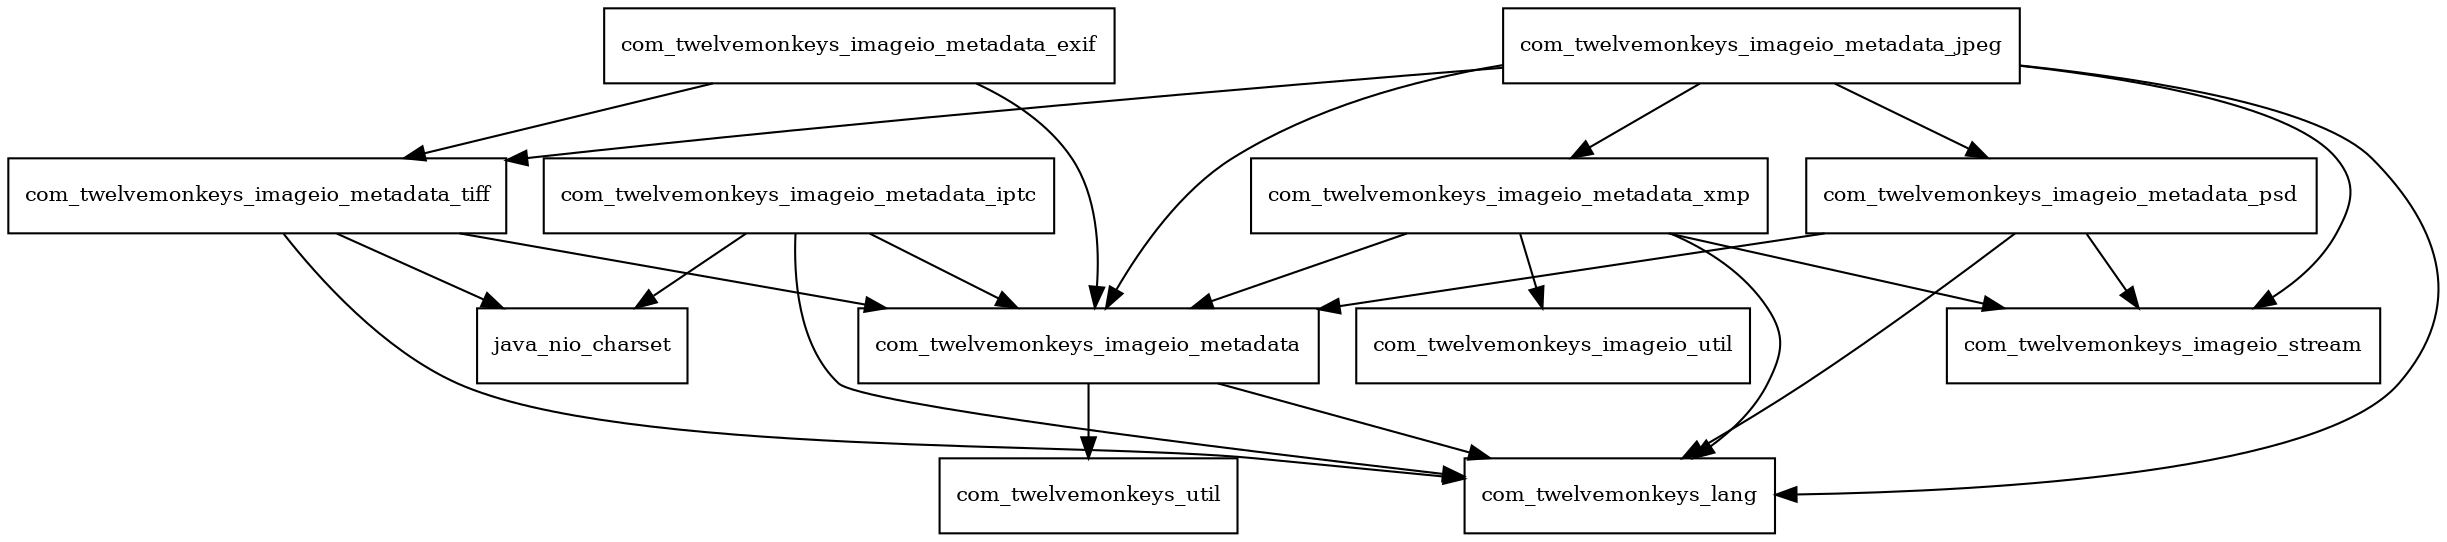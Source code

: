 digraph imageio_metadata_3_4_1_package_dependencies {
  node [shape = box, fontsize=10.0];
  com_twelvemonkeys_imageio_metadata -> com_twelvemonkeys_lang;
  com_twelvemonkeys_imageio_metadata -> com_twelvemonkeys_util;
  com_twelvemonkeys_imageio_metadata_exif -> com_twelvemonkeys_imageio_metadata;
  com_twelvemonkeys_imageio_metadata_exif -> com_twelvemonkeys_imageio_metadata_tiff;
  com_twelvemonkeys_imageio_metadata_iptc -> com_twelvemonkeys_imageio_metadata;
  com_twelvemonkeys_imageio_metadata_iptc -> com_twelvemonkeys_lang;
  com_twelvemonkeys_imageio_metadata_iptc -> java_nio_charset;
  com_twelvemonkeys_imageio_metadata_jpeg -> com_twelvemonkeys_imageio_metadata;
  com_twelvemonkeys_imageio_metadata_jpeg -> com_twelvemonkeys_imageio_metadata_psd;
  com_twelvemonkeys_imageio_metadata_jpeg -> com_twelvemonkeys_imageio_metadata_tiff;
  com_twelvemonkeys_imageio_metadata_jpeg -> com_twelvemonkeys_imageio_metadata_xmp;
  com_twelvemonkeys_imageio_metadata_jpeg -> com_twelvemonkeys_imageio_stream;
  com_twelvemonkeys_imageio_metadata_jpeg -> com_twelvemonkeys_lang;
  com_twelvemonkeys_imageio_metadata_psd -> com_twelvemonkeys_imageio_metadata;
  com_twelvemonkeys_imageio_metadata_psd -> com_twelvemonkeys_imageio_stream;
  com_twelvemonkeys_imageio_metadata_psd -> com_twelvemonkeys_lang;
  com_twelvemonkeys_imageio_metadata_tiff -> com_twelvemonkeys_imageio_metadata;
  com_twelvemonkeys_imageio_metadata_tiff -> com_twelvemonkeys_lang;
  com_twelvemonkeys_imageio_metadata_tiff -> java_nio_charset;
  com_twelvemonkeys_imageio_metadata_xmp -> com_twelvemonkeys_imageio_metadata;
  com_twelvemonkeys_imageio_metadata_xmp -> com_twelvemonkeys_imageio_stream;
  com_twelvemonkeys_imageio_metadata_xmp -> com_twelvemonkeys_imageio_util;
  com_twelvemonkeys_imageio_metadata_xmp -> com_twelvemonkeys_lang;
}

